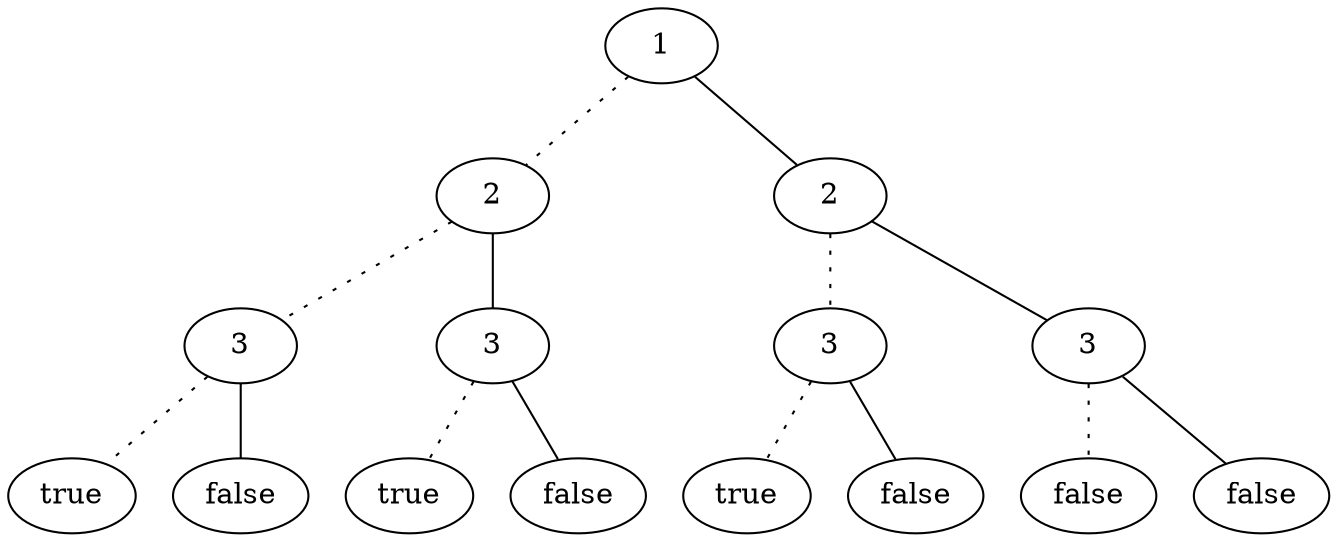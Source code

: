 graph G {
0 [label="1"];
1 [label="2"];
2 [label="3"];
3 [label="true"];
4 [label="false"];
2 -- 3 [style=dotted];
2 -- 4 [style=solid];
5 [label="3"];
6 [label="true"];
7 [label="false"];
5 -- 6 [style=dotted];
5 -- 7 [style=solid];
1 -- 2 [style=dotted];
1 -- 5 [style=solid];
8 [label="2"];
9 [label="3"];
10 [label="true"];
11 [label="false"];
9 -- 10 [style=dotted];
9 -- 11 [style=solid];
12 [label="3"];
13 [label="false"];
14 [label="false"];
12 -- 13 [style=dotted];
12 -- 14 [style=solid];
8 -- 9 [style=dotted];
8 -- 12 [style=solid];
0 -- 1 [style=dotted];
0 -- 8 [style=solid];
}
